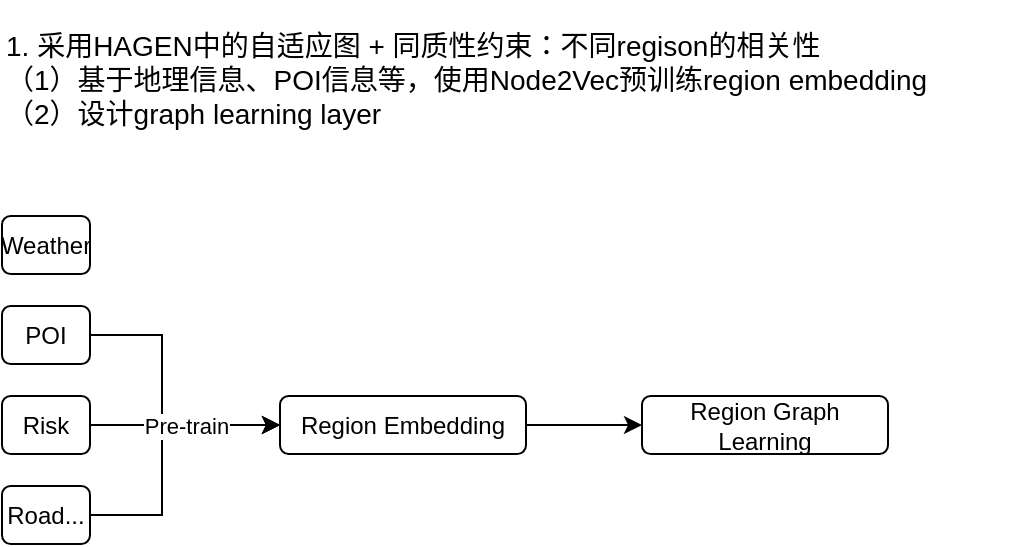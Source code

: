 <mxfile version="21.1.9" type="github">
  <diagram name="第 1 页" id="JjgRdyOEP7qB3Ht1PhTI">
    <mxGraphModel dx="1434" dy="477" grid="0" gridSize="10" guides="1" tooltips="1" connect="1" arrows="1" fold="1" page="0" pageScale="1" pageWidth="827" pageHeight="1169" math="0" shadow="0">
      <root>
        <mxCell id="0" />
        <mxCell id="1" parent="0" />
        <mxCell id="H0j_Gy7QNaVPxEVOqmRl-1" value="&lt;font style=&quot;font-size: 14px;&quot;&gt;1. 采用HAGEN中的自适应图 + 同质性约束：不同regison的相关性&lt;br&gt;（1）基于地理信息、POI信息等，使用Node2Vec预训练region embedding&lt;br&gt;（2）设计graph learning layer&lt;br&gt;&lt;/font&gt;" style="text;html=1;strokeColor=none;fillColor=none;align=left;verticalAlign=middle;whiteSpace=wrap;rounded=0;" parent="1" vertex="1">
          <mxGeometry x="-226" y="97" width="511" height="80" as="geometry" />
        </mxCell>
        <mxCell id="nwZdZ1ILhEK_ZbMS1B_8-6" style="edgeStyle=orthogonalEdgeStyle;rounded=0;orthogonalLoop=1;jettySize=auto;html=1;entryX=0;entryY=0.5;entryDx=0;entryDy=0;" edge="1" parent="1" source="nwZdZ1ILhEK_ZbMS1B_8-1" target="nwZdZ1ILhEK_ZbMS1B_8-5">
          <mxGeometry relative="1" as="geometry">
            <Array as="points">
              <mxPoint x="-146" y="265" />
              <mxPoint x="-146" y="310" />
            </Array>
          </mxGeometry>
        </mxCell>
        <mxCell id="nwZdZ1ILhEK_ZbMS1B_8-1" value="POI" style="rounded=1;whiteSpace=wrap;html=1;" vertex="1" parent="1">
          <mxGeometry x="-226" y="250" width="44" height="29" as="geometry" />
        </mxCell>
        <mxCell id="nwZdZ1ILhEK_ZbMS1B_8-7" style="edgeStyle=orthogonalEdgeStyle;rounded=0;orthogonalLoop=1;jettySize=auto;html=1;" edge="1" parent="1" source="nwZdZ1ILhEK_ZbMS1B_8-2" target="nwZdZ1ILhEK_ZbMS1B_8-5">
          <mxGeometry relative="1" as="geometry" />
        </mxCell>
        <mxCell id="nwZdZ1ILhEK_ZbMS1B_8-2" value="Risk" style="rounded=1;whiteSpace=wrap;html=1;" vertex="1" parent="1">
          <mxGeometry x="-226" y="295" width="44" height="29" as="geometry" />
        </mxCell>
        <mxCell id="nwZdZ1ILhEK_ZbMS1B_8-8" style="edgeStyle=orthogonalEdgeStyle;rounded=0;orthogonalLoop=1;jettySize=auto;html=1;entryX=0;entryY=0.5;entryDx=0;entryDy=0;" edge="1" parent="1" source="nwZdZ1ILhEK_ZbMS1B_8-3" target="nwZdZ1ILhEK_ZbMS1B_8-5">
          <mxGeometry relative="1" as="geometry">
            <Array as="points">
              <mxPoint x="-146" y="355" />
              <mxPoint x="-146" y="310" />
            </Array>
          </mxGeometry>
        </mxCell>
        <mxCell id="nwZdZ1ILhEK_ZbMS1B_8-9" value="Pre-train" style="edgeLabel;html=1;align=center;verticalAlign=middle;resizable=0;points=[];" vertex="1" connectable="0" parent="nwZdZ1ILhEK_ZbMS1B_8-8">
          <mxGeometry x="0.329" relative="1" as="geometry">
            <mxPoint as="offset" />
          </mxGeometry>
        </mxCell>
        <mxCell id="nwZdZ1ILhEK_ZbMS1B_8-3" value="Road..." style="rounded=1;whiteSpace=wrap;html=1;" vertex="1" parent="1">
          <mxGeometry x="-226" y="340" width="44" height="29" as="geometry" />
        </mxCell>
        <mxCell id="nwZdZ1ILhEK_ZbMS1B_8-11" style="edgeStyle=orthogonalEdgeStyle;rounded=0;orthogonalLoop=1;jettySize=auto;html=1;" edge="1" parent="1" source="nwZdZ1ILhEK_ZbMS1B_8-5" target="nwZdZ1ILhEK_ZbMS1B_8-10">
          <mxGeometry relative="1" as="geometry" />
        </mxCell>
        <mxCell id="nwZdZ1ILhEK_ZbMS1B_8-5" value="Region Embedding" style="rounded=1;whiteSpace=wrap;html=1;" vertex="1" parent="1">
          <mxGeometry x="-87" y="295" width="123" height="29" as="geometry" />
        </mxCell>
        <mxCell id="nwZdZ1ILhEK_ZbMS1B_8-10" value="Region Graph Learning" style="rounded=1;whiteSpace=wrap;html=1;" vertex="1" parent="1">
          <mxGeometry x="94" y="295" width="123" height="29" as="geometry" />
        </mxCell>
        <mxCell id="nwZdZ1ILhEK_ZbMS1B_8-12" value="Weather" style="rounded=1;whiteSpace=wrap;html=1;" vertex="1" parent="1">
          <mxGeometry x="-226" y="205" width="44" height="29" as="geometry" />
        </mxCell>
      </root>
    </mxGraphModel>
  </diagram>
</mxfile>
